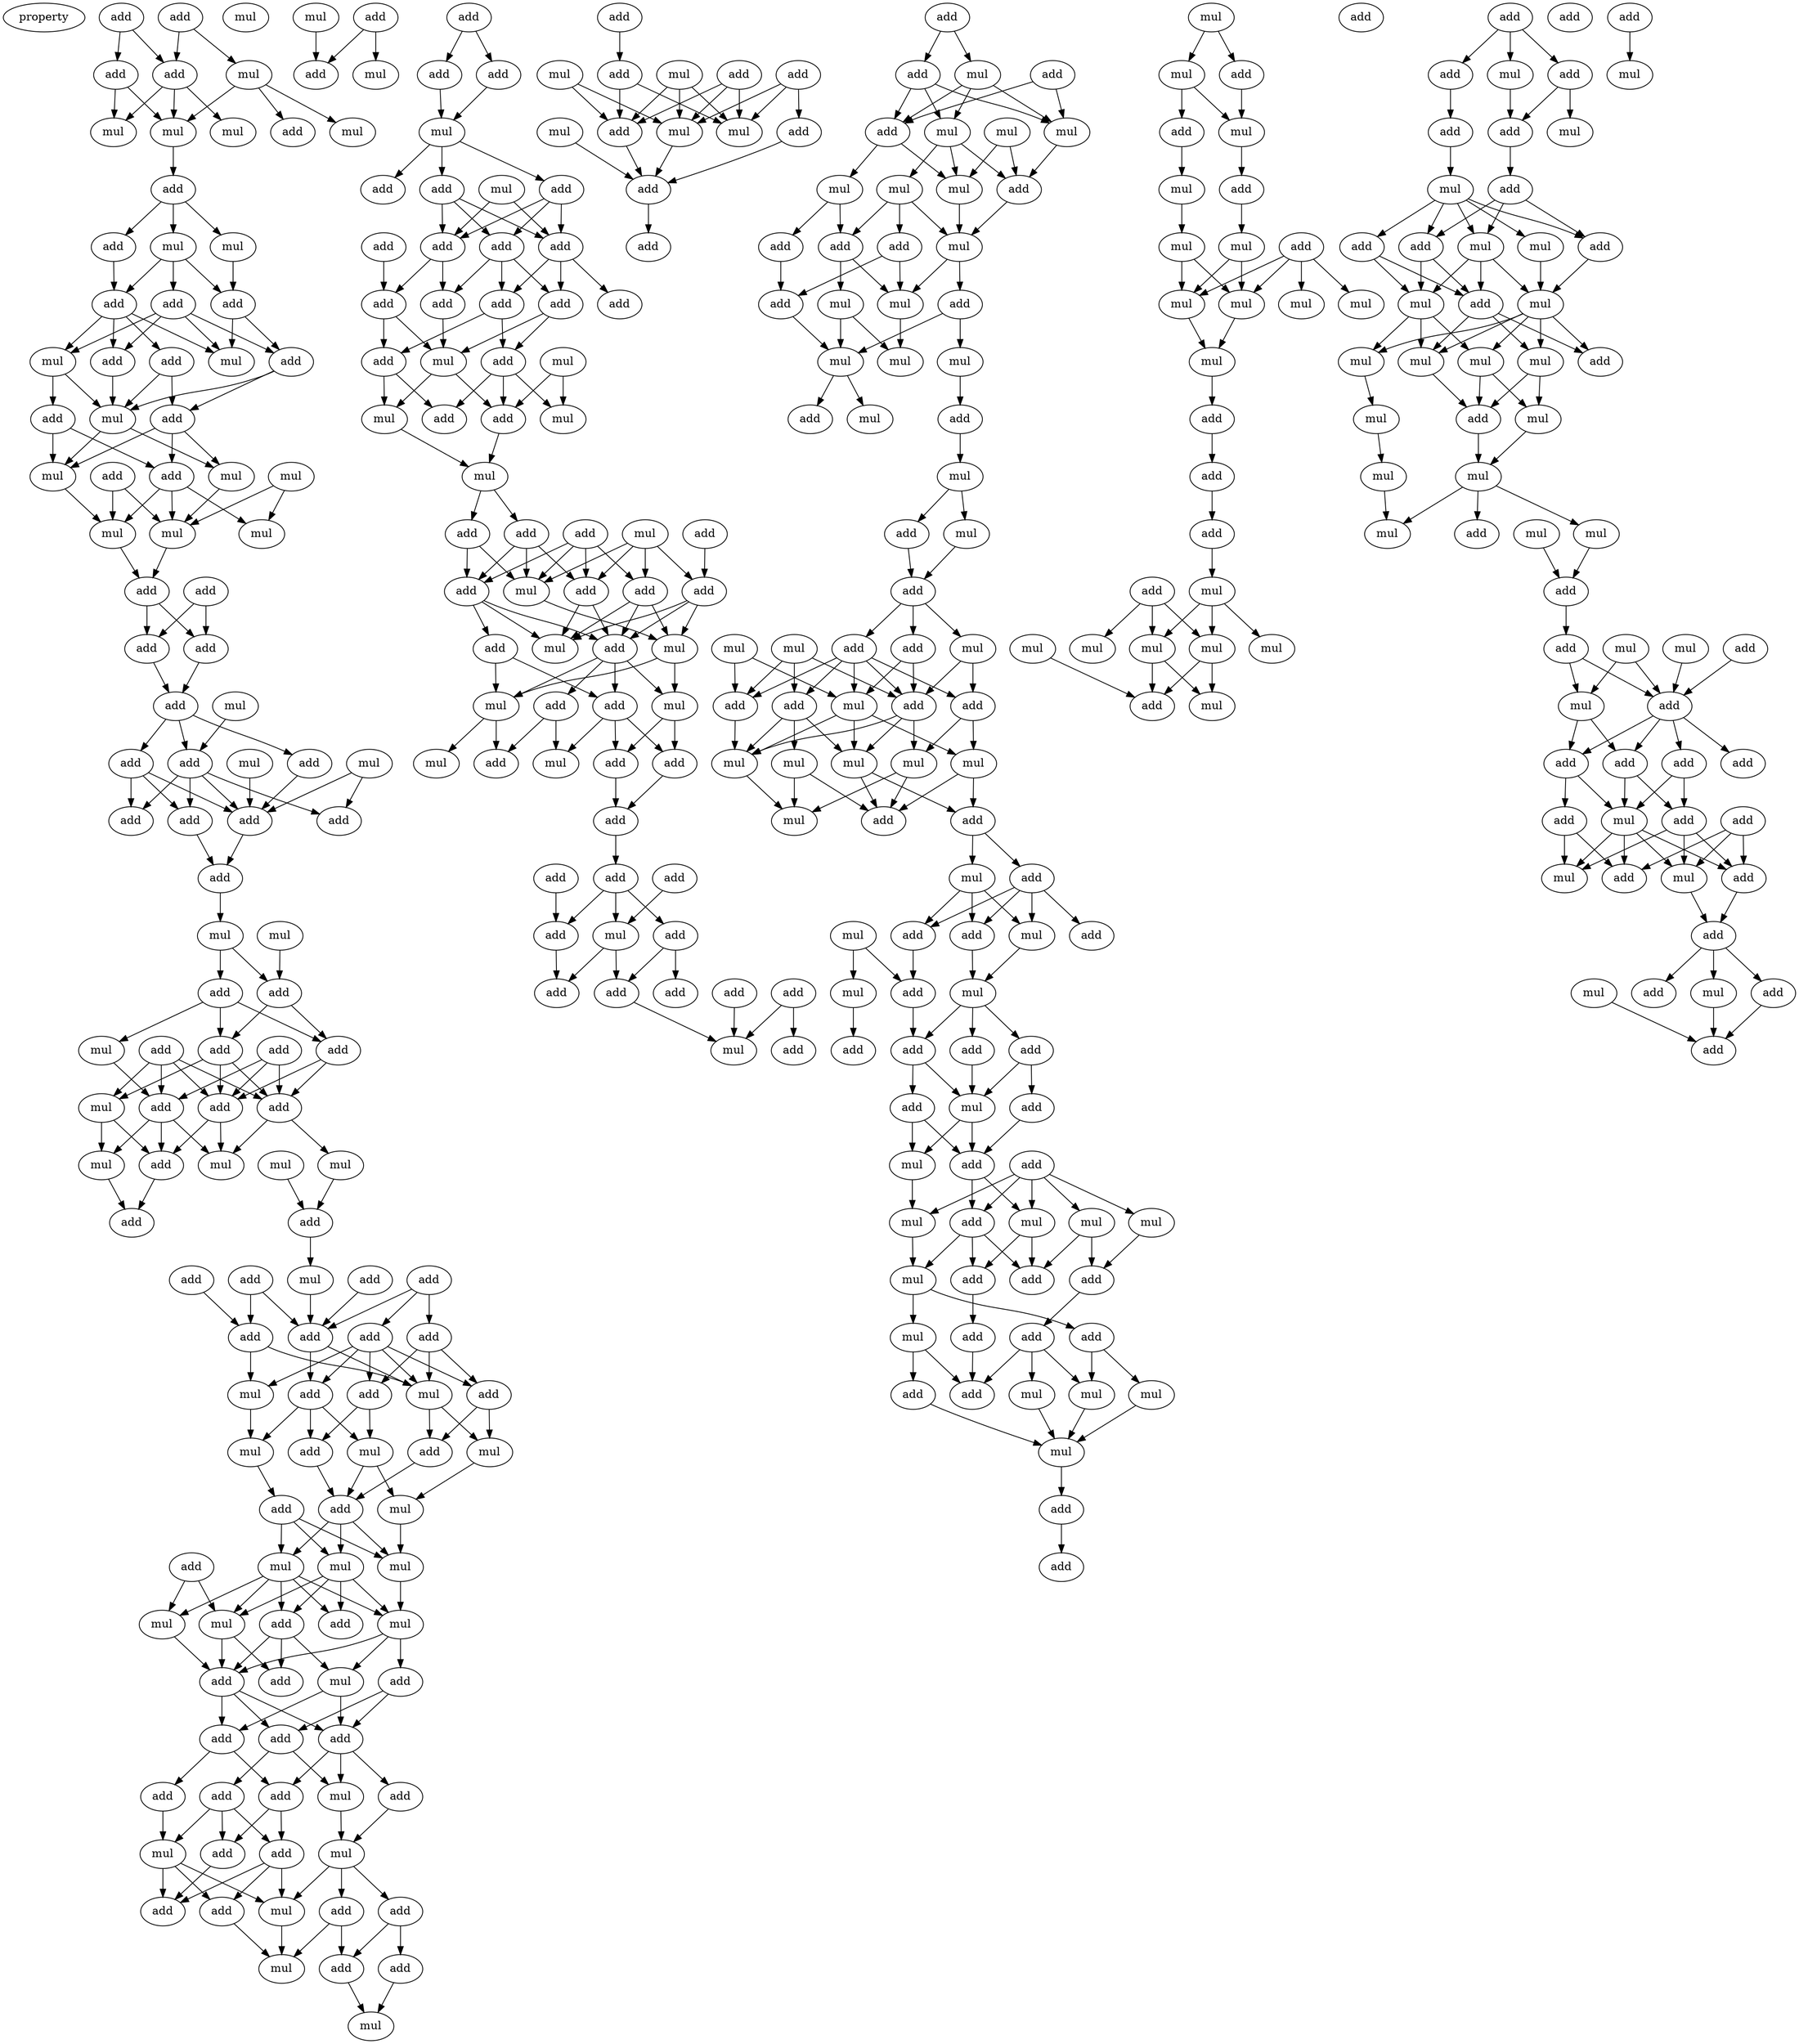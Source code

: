 digraph {
    node [fontcolor=black]
    property [mul=2,lf=2.0]
    0 [ label = add ];
    1 [ label = add ];
    2 [ label = mul ];
    3 [ label = add ];
    4 [ label = add ];
    5 [ label = mul ];
    6 [ label = mul ];
    7 [ label = mul ];
    8 [ label = mul ];
    9 [ label = mul ];
    10 [ label = add ];
    11 [ label = add ];
    12 [ label = mul ];
    13 [ label = mul ];
    14 [ label = add ];
    15 [ label = add ];
    16 [ label = add ];
    17 [ label = add ];
    18 [ label = add ];
    19 [ label = add ];
    20 [ label = add ];
    21 [ label = mul ];
    22 [ label = mul ];
    23 [ label = add ];
    24 [ label = add ];
    25 [ label = mul ];
    26 [ label = add ];
    27 [ label = mul ];
    28 [ label = add ];
    29 [ label = mul ];
    30 [ label = mul ];
    31 [ label = mul ];
    32 [ label = mul ];
    33 [ label = mul ];
    34 [ label = add ];
    35 [ label = add ];
    36 [ label = add ];
    37 [ label = add ];
    38 [ label = add ];
    39 [ label = mul ];
    40 [ label = mul ];
    41 [ label = add ];
    42 [ label = add ];
    43 [ label = add ];
    44 [ label = mul ];
    45 [ label = add ];
    46 [ label = add ];
    47 [ label = add ];
    48 [ label = add ];
    49 [ label = add ];
    50 [ label = mul ];
    51 [ label = mul ];
    52 [ label = add ];
    53 [ label = add ];
    54 [ label = add ];
    55 [ label = add ];
    56 [ label = add ];
    57 [ label = mul ];
    58 [ label = add ];
    59 [ label = mul ];
    60 [ label = add ];
    61 [ label = add ];
    62 [ label = add ];
    63 [ label = mul ];
    64 [ label = mul ];
    65 [ label = mul ];
    66 [ label = add ];
    67 [ label = mul ];
    68 [ label = add ];
    69 [ label = add ];
    70 [ label = add ];
    71 [ label = mul ];
    72 [ label = add ];
    73 [ label = add ];
    74 [ label = add ];
    75 [ label = add ];
    76 [ label = add ];
    77 [ label = add ];
    78 [ label = add ];
    79 [ label = mul ];
    80 [ label = add ];
    81 [ label = mul ];
    82 [ label = add ];
    83 [ label = add ];
    84 [ label = add ];
    85 [ label = mul ];
    86 [ label = mul ];
    87 [ label = add ];
    88 [ label = mul ];
    89 [ label = mul ];
    90 [ label = add ];
    91 [ label = add ];
    92 [ label = mul ];
    93 [ label = mul ];
    94 [ label = add ];
    95 [ label = mul ];
    96 [ label = mul ];
    97 [ label = add ];
    98 [ label = mul ];
    99 [ label = mul ];
    100 [ label = add ];
    101 [ label = mul ];
    102 [ label = add ];
    103 [ label = add ];
    104 [ label = add ];
    105 [ label = add ];
    106 [ label = add ];
    107 [ label = add ];
    108 [ label = mul ];
    109 [ label = add ];
    110 [ label = add ];
    111 [ label = add ];
    112 [ label = add ];
    113 [ label = mul ];
    114 [ label = add ];
    115 [ label = add ];
    116 [ label = mul ];
    117 [ label = add ];
    118 [ label = mul ];
    119 [ label = add ];
    120 [ label = add ];
    121 [ label = add ];
    122 [ label = add ];
    123 [ label = mul ];
    124 [ label = add ];
    125 [ label = mul ];
    126 [ label = mul ];
    127 [ label = add ];
    128 [ label = add ];
    129 [ label = add ];
    130 [ label = mul ];
    131 [ label = add ];
    132 [ label = add ];
    133 [ label = mul ];
    134 [ label = mul ];
    135 [ label = add ];
    136 [ label = add ];
    137 [ label = add ];
    138 [ label = add ];
    139 [ label = add ];
    140 [ label = add ];
    141 [ label = add ];
    142 [ label = add ];
    143 [ label = add ];
    144 [ label = add ];
    145 [ label = add ];
    146 [ label = add ];
    147 [ label = mul ];
    148 [ label = add ];
    149 [ label = add ];
    150 [ label = mul ];
    151 [ label = add ];
    152 [ label = mul ];
    153 [ label = mul ];
    154 [ label = add ];
    155 [ label = mul ];
    156 [ label = add ];
    157 [ label = mul ];
    158 [ label = add ];
    159 [ label = add ];
    160 [ label = add ];
    161 [ label = add ];
    162 [ label = add ];
    163 [ label = add ];
    164 [ label = mul ];
    165 [ label = add ];
    166 [ label = add ];
    167 [ label = add ];
    168 [ label = mul ];
    169 [ label = mul ];
    170 [ label = add ];
    171 [ label = add ];
    172 [ label = mul ];
    173 [ label = mul ];
    174 [ label = mul ];
    175 [ label = add ];
    176 [ label = mul ];
    177 [ label = add ];
    178 [ label = add ];
    179 [ label = add ];
    180 [ label = add ];
    181 [ label = add ];
    182 [ label = add ];
    183 [ label = mul ];
    184 [ label = add ];
    185 [ label = add ];
    186 [ label = add ];
    187 [ label = add ];
    188 [ label = add ];
    189 [ label = add ];
    190 [ label = add ];
    191 [ label = mul ];
    192 [ label = add ];
    193 [ label = add ];
    194 [ label = mul ];
    195 [ label = add ];
    196 [ label = add ];
    197 [ label = add ];
    198 [ label = mul ];
    199 [ label = add ];
    200 [ label = mul ];
    201 [ label = mul ];
    202 [ label = mul ];
    203 [ label = add ];
    204 [ label = add ];
    205 [ label = add ];
    206 [ label = add ];
    207 [ label = add ];
    208 [ label = mul ];
    209 [ label = add ];
    210 [ label = mul ];
    211 [ label = mul ];
    212 [ label = add ];
    213 [ label = mul ];
    214 [ label = mul ];
    215 [ label = add ];
    216 [ label = mul ];
    217 [ label = mul ];
    218 [ label = mul ];
    219 [ label = add ];
    220 [ label = add ];
    221 [ label = add ];
    222 [ label = mul ];
    223 [ label = mul ];
    224 [ label = add ];
    225 [ label = add ];
    226 [ label = mul ];
    227 [ label = mul ];
    228 [ label = mul ];
    229 [ label = add ];
    230 [ label = add ];
    231 [ label = mul ];
    232 [ label = mul ];
    233 [ label = add ];
    234 [ label = mul ];
    235 [ label = add ];
    236 [ label = add ];
    237 [ label = mul ];
    238 [ label = mul ];
    239 [ label = add ];
    240 [ label = mul ];
    241 [ label = add ];
    242 [ label = add ];
    243 [ label = add ];
    244 [ label = add ];
    245 [ label = mul ];
    246 [ label = mul ];
    247 [ label = mul ];
    248 [ label = mul ];
    249 [ label = mul ];
    250 [ label = mul ];
    251 [ label = add ];
    252 [ label = add ];
    253 [ label = mul ];
    254 [ label = add ];
    255 [ label = mul ];
    256 [ label = add ];
    257 [ label = add ];
    258 [ label = mul ];
    259 [ label = add ];
    260 [ label = mul ];
    261 [ label = mul ];
    262 [ label = mul ];
    263 [ label = add ];
    264 [ label = add ];
    265 [ label = add ];
    266 [ label = add ];
    267 [ label = add ];
    268 [ label = add ];
    269 [ label = add ];
    270 [ label = mul ];
    271 [ label = add ];
    272 [ label = mul ];
    273 [ label = add ];
    274 [ label = mul ];
    275 [ label = mul ];
    276 [ label = mul ];
    277 [ label = add ];
    278 [ label = mul ];
    279 [ label = add ];
    280 [ label = add ];
    281 [ label = add ];
    282 [ label = mul ];
    283 [ label = add ];
    284 [ label = add ];
    285 [ label = mul ];
    286 [ label = add ];
    287 [ label = add ];
    288 [ label = add ];
    289 [ label = mul ];
    290 [ label = mul ];
    291 [ label = mul ];
    292 [ label = mul ];
    293 [ label = mul ];
    294 [ label = add ];
    295 [ label = add ];
    296 [ label = add ];
    297 [ label = mul ];
    298 [ label = add ];
    299 [ label = mul ];
    300 [ label = mul ];
    301 [ label = add ];
    302 [ label = mul ];
    303 [ label = mul ];
    304 [ label = add ];
    305 [ label = mul ];
    306 [ label = add ];
    307 [ label = mul ];
    308 [ label = mul ];
    309 [ label = mul ];
    310 [ label = mul ];
    311 [ label = add ];
    312 [ label = add ];
    313 [ label = add ];
    314 [ label = add ];
    315 [ label = mul ];
    316 [ label = mul ];
    317 [ label = mul ];
    318 [ label = mul ];
    319 [ label = mul ];
    320 [ label = mul ];
    321 [ label = add ];
    322 [ label = mul ];
    323 [ label = add ];
    324 [ label = add ];
    325 [ label = mul ];
    326 [ label = add ];
    327 [ label = add ];
    328 [ label = mul ];
    329 [ label = add ];
    330 [ label = mul ];
    331 [ label = add ];
    332 [ label = mul ];
    333 [ label = mul ];
    334 [ label = add ];
    335 [ label = add ];
    336 [ label = add ];
    337 [ label = mul ];
    338 [ label = add ];
    339 [ label = mul ];
    340 [ label = add ];
    341 [ label = mul ];
    342 [ label = mul ];
    343 [ label = mul ];
    344 [ label = mul ];
    345 [ label = add ];
    346 [ label = mul ];
    347 [ label = mul ];
    348 [ label = mul ];
    349 [ label = mul ];
    350 [ label = mul ];
    351 [ label = mul ];
    352 [ label = add ];
    353 [ label = mul ];
    354 [ label = add ];
    355 [ label = mul ];
    356 [ label = mul ];
    357 [ label = add ];
    358 [ label = add ];
    359 [ label = add ];
    360 [ label = mul ];
    361 [ label = add ];
    362 [ label = add ];
    363 [ label = add ];
    364 [ label = add ];
    365 [ label = add ];
    366 [ label = add ];
    367 [ label = mul ];
    368 [ label = add ];
    369 [ label = add ];
    370 [ label = mul ];
    371 [ label = add ];
    372 [ label = mul ];
    373 [ label = add ];
    374 [ label = add ];
    375 [ label = mul ];
    376 [ label = add ];
    377 [ label = add ];
    378 [ label = add ];
    379 [ label = mul ];
    380 [ label = mul ];
    381 [ label = add ];
    0 -> 3 [ name = 0 ];
    0 -> 5 [ name = 1 ];
    1 -> 3 [ name = 2 ];
    1 -> 4 [ name = 3 ];
    3 -> 6 [ name = 4 ];
    3 -> 7 [ name = 5 ];
    3 -> 9 [ name = 6 ];
    4 -> 7 [ name = 7 ];
    4 -> 9 [ name = 8 ];
    5 -> 7 [ name = 9 ];
    5 -> 8 [ name = 10 ];
    5 -> 10 [ name = 11 ];
    7 -> 11 [ name = 12 ];
    11 -> 12 [ name = 13 ];
    11 -> 13 [ name = 14 ];
    11 -> 14 [ name = 15 ];
    12 -> 15 [ name = 16 ];
    13 -> 15 [ name = 17 ];
    13 -> 16 [ name = 18 ];
    13 -> 17 [ name = 19 ];
    14 -> 16 [ name = 20 ];
    15 -> 18 [ name = 21 ];
    15 -> 21 [ name = 22 ];
    16 -> 19 [ name = 23 ];
    16 -> 20 [ name = 24 ];
    16 -> 21 [ name = 25 ];
    16 -> 22 [ name = 26 ];
    17 -> 18 [ name = 27 ];
    17 -> 20 [ name = 28 ];
    17 -> 21 [ name = 29 ];
    17 -> 22 [ name = 30 ];
    18 -> 24 [ name = 31 ];
    18 -> 25 [ name = 32 ];
    19 -> 24 [ name = 33 ];
    19 -> 25 [ name = 34 ];
    20 -> 25 [ name = 35 ];
    22 -> 23 [ name = 36 ];
    22 -> 25 [ name = 37 ];
    23 -> 27 [ name = 38 ];
    23 -> 28 [ name = 39 ];
    24 -> 27 [ name = 40 ];
    24 -> 28 [ name = 41 ];
    24 -> 29 [ name = 42 ];
    25 -> 27 [ name = 43 ];
    25 -> 29 [ name = 44 ];
    26 -> 31 [ name = 45 ];
    26 -> 32 [ name = 46 ];
    27 -> 31 [ name = 47 ];
    28 -> 31 [ name = 48 ];
    28 -> 32 [ name = 49 ];
    28 -> 33 [ name = 50 ];
    29 -> 32 [ name = 51 ];
    30 -> 32 [ name = 52 ];
    30 -> 33 [ name = 53 ];
    31 -> 34 [ name = 54 ];
    32 -> 34 [ name = 55 ];
    34 -> 36 [ name = 56 ];
    34 -> 37 [ name = 57 ];
    35 -> 36 [ name = 58 ];
    35 -> 37 [ name = 59 ];
    36 -> 38 [ name = 60 ];
    37 -> 38 [ name = 61 ];
    38 -> 41 [ name = 62 ];
    38 -> 42 [ name = 63 ];
    38 -> 43 [ name = 64 ];
    39 -> 41 [ name = 65 ];
    40 -> 48 [ name = 66 ];
    41 -> 45 [ name = 67 ];
    41 -> 46 [ name = 68 ];
    41 -> 47 [ name = 69 ];
    41 -> 48 [ name = 70 ];
    42 -> 45 [ name = 71 ];
    42 -> 46 [ name = 72 ];
    42 -> 48 [ name = 73 ];
    43 -> 48 [ name = 74 ];
    44 -> 47 [ name = 75 ];
    44 -> 48 [ name = 76 ];
    46 -> 49 [ name = 77 ];
    48 -> 49 [ name = 78 ];
    49 -> 50 [ name = 79 ];
    50 -> 52 [ name = 80 ];
    50 -> 53 [ name = 81 ];
    51 -> 53 [ name = 82 ];
    52 -> 55 [ name = 83 ];
    52 -> 57 [ name = 84 ];
    52 -> 58 [ name = 85 ];
    53 -> 55 [ name = 86 ];
    53 -> 58 [ name = 87 ];
    54 -> 60 [ name = 88 ];
    54 -> 61 [ name = 89 ];
    54 -> 62 [ name = 90 ];
    55 -> 59 [ name = 91 ];
    55 -> 60 [ name = 92 ];
    55 -> 61 [ name = 93 ];
    56 -> 59 [ name = 94 ];
    56 -> 60 [ name = 95 ];
    56 -> 61 [ name = 96 ];
    56 -> 62 [ name = 97 ];
    57 -> 62 [ name = 98 ];
    58 -> 60 [ name = 99 ];
    58 -> 61 [ name = 100 ];
    59 -> 65 [ name = 101 ];
    59 -> 66 [ name = 102 ];
    60 -> 63 [ name = 103 ];
    60 -> 67 [ name = 104 ];
    61 -> 66 [ name = 105 ];
    61 -> 67 [ name = 106 ];
    62 -> 65 [ name = 107 ];
    62 -> 66 [ name = 108 ];
    62 -> 67 [ name = 109 ];
    63 -> 69 [ name = 110 ];
    64 -> 69 [ name = 111 ];
    65 -> 68 [ name = 112 ];
    66 -> 68 [ name = 113 ];
    69 -> 71 [ name = 114 ];
    70 -> 75 [ name = 115 ];
    70 -> 76 [ name = 116 ];
    71 -> 76 [ name = 117 ];
    72 -> 76 [ name = 118 ];
    73 -> 75 [ name = 119 ];
    74 -> 76 [ name = 120 ];
    74 -> 77 [ name = 121 ];
    74 -> 78 [ name = 122 ];
    75 -> 79 [ name = 123 ];
    75 -> 81 [ name = 124 ];
    76 -> 79 [ name = 125 ];
    76 -> 80 [ name = 126 ];
    77 -> 79 [ name = 127 ];
    77 -> 82 [ name = 128 ];
    77 -> 83 [ name = 129 ];
    78 -> 79 [ name = 130 ];
    78 -> 80 [ name = 131 ];
    78 -> 81 [ name = 132 ];
    78 -> 82 [ name = 133 ];
    78 -> 83 [ name = 134 ];
    79 -> 84 [ name = 135 ];
    79 -> 86 [ name = 136 ];
    80 -> 85 [ name = 137 ];
    80 -> 87 [ name = 138 ];
    80 -> 88 [ name = 139 ];
    81 -> 85 [ name = 140 ];
    82 -> 84 [ name = 141 ];
    82 -> 86 [ name = 142 ];
    83 -> 87 [ name = 143 ];
    83 -> 88 [ name = 144 ];
    84 -> 90 [ name = 145 ];
    85 -> 91 [ name = 146 ];
    86 -> 89 [ name = 147 ];
    87 -> 90 [ name = 148 ];
    88 -> 89 [ name = 149 ];
    88 -> 90 [ name = 150 ];
    89 -> 95 [ name = 151 ];
    90 -> 92 [ name = 152 ];
    90 -> 93 [ name = 153 ];
    90 -> 95 [ name = 154 ];
    91 -> 92 [ name = 155 ];
    91 -> 93 [ name = 156 ];
    91 -> 95 [ name = 157 ];
    92 -> 96 [ name = 158 ];
    92 -> 97 [ name = 159 ];
    92 -> 98 [ name = 160 ];
    92 -> 99 [ name = 161 ];
    92 -> 100 [ name = 162 ];
    93 -> 97 [ name = 163 ];
    93 -> 98 [ name = 164 ];
    93 -> 99 [ name = 165 ];
    93 -> 100 [ name = 166 ];
    94 -> 96 [ name = 167 ];
    94 -> 98 [ name = 168 ];
    95 -> 99 [ name = 169 ];
    96 -> 104 [ name = 170 ];
    98 -> 103 [ name = 171 ];
    98 -> 104 [ name = 172 ];
    99 -> 101 [ name = 173 ];
    99 -> 102 [ name = 174 ];
    99 -> 104 [ name = 175 ];
    100 -> 101 [ name = 176 ];
    100 -> 103 [ name = 177 ];
    100 -> 104 [ name = 178 ];
    101 -> 106 [ name = 179 ];
    101 -> 107 [ name = 180 ];
    102 -> 105 [ name = 181 ];
    102 -> 107 [ name = 182 ];
    104 -> 105 [ name = 183 ];
    104 -> 106 [ name = 184 ];
    104 -> 107 [ name = 185 ];
    105 -> 108 [ name = 186 ];
    105 -> 109 [ name = 187 ];
    106 -> 110 [ name = 188 ];
    106 -> 111 [ name = 189 ];
    107 -> 108 [ name = 190 ];
    107 -> 110 [ name = 191 ];
    107 -> 112 [ name = 192 ];
    108 -> 116 [ name = 193 ];
    109 -> 113 [ name = 194 ];
    109 -> 114 [ name = 195 ];
    109 -> 115 [ name = 196 ];
    110 -> 114 [ name = 197 ];
    110 -> 115 [ name = 198 ];
    111 -> 113 [ name = 199 ];
    112 -> 116 [ name = 200 ];
    113 -> 117 [ name = 201 ];
    113 -> 118 [ name = 202 ];
    113 -> 120 [ name = 203 ];
    114 -> 120 [ name = 204 ];
    115 -> 117 [ name = 205 ];
    115 -> 118 [ name = 206 ];
    115 -> 120 [ name = 207 ];
    116 -> 118 [ name = 208 ];
    116 -> 119 [ name = 209 ];
    116 -> 121 [ name = 210 ];
    117 -> 123 [ name = 211 ];
    118 -> 123 [ name = 212 ];
    119 -> 122 [ name = 213 ];
    119 -> 123 [ name = 214 ];
    121 -> 122 [ name = 215 ];
    121 -> 124 [ name = 216 ];
    122 -> 125 [ name = 217 ];
    124 -> 125 [ name = 218 ];
    126 -> 128 [ name = 219 ];
    127 -> 128 [ name = 220 ];
    127 -> 130 [ name = 221 ];
    129 -> 131 [ name = 222 ];
    129 -> 132 [ name = 223 ];
    131 -> 133 [ name = 224 ];
    132 -> 133 [ name = 225 ];
    133 -> 135 [ name = 226 ];
    133 -> 136 [ name = 227 ];
    133 -> 137 [ name = 228 ];
    134 -> 138 [ name = 229 ];
    134 -> 141 [ name = 230 ];
    136 -> 138 [ name = 231 ];
    136 -> 140 [ name = 232 ];
    136 -> 141 [ name = 233 ];
    137 -> 138 [ name = 234 ];
    137 -> 140 [ name = 235 ];
    137 -> 141 [ name = 236 ];
    138 -> 143 [ name = 237 ];
    138 -> 145 [ name = 238 ];
    138 -> 146 [ name = 239 ];
    139 -> 144 [ name = 240 ];
    140 -> 142 [ name = 241 ];
    140 -> 145 [ name = 242 ];
    140 -> 146 [ name = 243 ];
    141 -> 142 [ name = 244 ];
    141 -> 144 [ name = 245 ];
    142 -> 150 [ name = 246 ];
    144 -> 149 [ name = 247 ];
    144 -> 150 [ name = 248 ];
    145 -> 148 [ name = 249 ];
    145 -> 149 [ name = 250 ];
    146 -> 148 [ name = 251 ];
    146 -> 150 [ name = 252 ];
    147 -> 152 [ name = 253 ];
    147 -> 154 [ name = 254 ];
    148 -> 151 [ name = 255 ];
    148 -> 152 [ name = 256 ];
    148 -> 154 [ name = 257 ];
    149 -> 151 [ name = 258 ];
    149 -> 153 [ name = 259 ];
    150 -> 153 [ name = 260 ];
    150 -> 154 [ name = 261 ];
    153 -> 155 [ name = 262 ];
    154 -> 155 [ name = 263 ];
    155 -> 156 [ name = 264 ];
    155 -> 160 [ name = 265 ];
    156 -> 161 [ name = 266 ];
    156 -> 163 [ name = 267 ];
    156 -> 164 [ name = 268 ];
    157 -> 161 [ name = 269 ];
    157 -> 162 [ name = 270 ];
    157 -> 164 [ name = 271 ];
    157 -> 165 [ name = 272 ];
    158 -> 161 [ name = 273 ];
    158 -> 163 [ name = 274 ];
    158 -> 164 [ name = 275 ];
    158 -> 165 [ name = 276 ];
    159 -> 162 [ name = 277 ];
    160 -> 163 [ name = 278 ];
    160 -> 164 [ name = 279 ];
    161 -> 167 [ name = 280 ];
    161 -> 168 [ name = 281 ];
    162 -> 167 [ name = 282 ];
    162 -> 168 [ name = 283 ];
    162 -> 169 [ name = 284 ];
    163 -> 166 [ name = 285 ];
    163 -> 167 [ name = 286 ];
    163 -> 168 [ name = 287 ];
    164 -> 169 [ name = 288 ];
    165 -> 167 [ name = 289 ];
    165 -> 168 [ name = 290 ];
    165 -> 169 [ name = 291 ];
    166 -> 171 [ name = 292 ];
    166 -> 173 [ name = 293 ];
    167 -> 170 [ name = 294 ];
    167 -> 171 [ name = 295 ];
    167 -> 172 [ name = 296 ];
    167 -> 173 [ name = 297 ];
    169 -> 172 [ name = 298 ];
    169 -> 173 [ name = 299 ];
    170 -> 176 [ name = 300 ];
    170 -> 178 [ name = 301 ];
    171 -> 175 [ name = 302 ];
    171 -> 176 [ name = 303 ];
    171 -> 177 [ name = 304 ];
    172 -> 175 [ name = 305 ];
    172 -> 177 [ name = 306 ];
    173 -> 174 [ name = 307 ];
    173 -> 178 [ name = 308 ];
    175 -> 179 [ name = 309 ];
    177 -> 179 [ name = 310 ];
    179 -> 180 [ name = 311 ];
    180 -> 183 [ name = 312 ];
    180 -> 184 [ name = 313 ];
    180 -> 185 [ name = 314 ];
    181 -> 183 [ name = 315 ];
    182 -> 185 [ name = 316 ];
    183 -> 189 [ name = 317 ];
    183 -> 190 [ name = 318 ];
    184 -> 186 [ name = 319 ];
    184 -> 190 [ name = 320 ];
    185 -> 189 [ name = 321 ];
    187 -> 191 [ name = 322 ];
    187 -> 193 [ name = 323 ];
    188 -> 191 [ name = 324 ];
    190 -> 191 [ name = 325 ];
    192 -> 196 [ name = 326 ];
    194 -> 200 [ name = 327 ];
    194 -> 202 [ name = 328 ];
    194 -> 203 [ name = 329 ];
    195 -> 199 [ name = 330 ];
    195 -> 200 [ name = 331 ];
    195 -> 202 [ name = 332 ];
    196 -> 202 [ name = 333 ];
    196 -> 203 [ name = 334 ];
    197 -> 200 [ name = 335 ];
    197 -> 202 [ name = 336 ];
    197 -> 203 [ name = 337 ];
    198 -> 200 [ name = 338 ];
    198 -> 203 [ name = 339 ];
    199 -> 204 [ name = 340 ];
    200 -> 204 [ name = 341 ];
    201 -> 204 [ name = 342 ];
    203 -> 204 [ name = 343 ];
    204 -> 206 [ name = 344 ];
    205 -> 207 [ name = 345 ];
    205 -> 208 [ name = 346 ];
    207 -> 210 [ name = 347 ];
    207 -> 212 [ name = 348 ];
    207 -> 213 [ name = 349 ];
    208 -> 210 [ name = 350 ];
    208 -> 212 [ name = 351 ];
    208 -> 213 [ name = 352 ];
    209 -> 212 [ name = 353 ];
    209 -> 213 [ name = 354 ];
    210 -> 214 [ name = 355 ];
    210 -> 215 [ name = 356 ];
    210 -> 217 [ name = 357 ];
    211 -> 214 [ name = 358 ];
    211 -> 215 [ name = 359 ];
    212 -> 214 [ name = 360 ];
    212 -> 216 [ name = 361 ];
    213 -> 215 [ name = 362 ];
    214 -> 218 [ name = 363 ];
    215 -> 218 [ name = 364 ];
    216 -> 219 [ name = 365 ];
    216 -> 220 [ name = 366 ];
    217 -> 218 [ name = 367 ];
    217 -> 220 [ name = 368 ];
    217 -> 221 [ name = 369 ];
    218 -> 223 [ name = 370 ];
    218 -> 224 [ name = 371 ];
    219 -> 225 [ name = 372 ];
    220 -> 222 [ name = 373 ];
    220 -> 223 [ name = 374 ];
    221 -> 223 [ name = 375 ];
    221 -> 225 [ name = 376 ];
    222 -> 226 [ name = 377 ];
    222 -> 227 [ name = 378 ];
    223 -> 226 [ name = 379 ];
    224 -> 227 [ name = 380 ];
    224 -> 228 [ name = 381 ];
    225 -> 227 [ name = 382 ];
    227 -> 230 [ name = 383 ];
    227 -> 231 [ name = 384 ];
    228 -> 229 [ name = 385 ];
    229 -> 232 [ name = 386 ];
    232 -> 233 [ name = 387 ];
    232 -> 234 [ name = 388 ];
    233 -> 235 [ name = 389 ];
    234 -> 235 [ name = 390 ];
    235 -> 236 [ name = 391 ];
    235 -> 237 [ name = 392 ];
    235 -> 239 [ name = 393 ];
    236 -> 241 [ name = 394 ];
    236 -> 242 [ name = 395 ];
    236 -> 243 [ name = 396 ];
    236 -> 244 [ name = 397 ];
    236 -> 245 [ name = 398 ];
    237 -> 241 [ name = 399 ];
    237 -> 242 [ name = 400 ];
    238 -> 242 [ name = 401 ];
    238 -> 243 [ name = 402 ];
    238 -> 244 [ name = 403 ];
    239 -> 242 [ name = 404 ];
    239 -> 245 [ name = 405 ];
    240 -> 243 [ name = 406 ];
    240 -> 245 [ name = 407 ];
    241 -> 249 [ name = 408 ];
    241 -> 250 [ name = 409 ];
    242 -> 247 [ name = 410 ];
    242 -> 248 [ name = 411 ];
    242 -> 249 [ name = 412 ];
    243 -> 247 [ name = 413 ];
    244 -> 246 [ name = 414 ];
    244 -> 247 [ name = 415 ];
    244 -> 248 [ name = 416 ];
    245 -> 247 [ name = 417 ];
    245 -> 248 [ name = 418 ];
    245 -> 250 [ name = 419 ];
    246 -> 252 [ name = 420 ];
    246 -> 253 [ name = 421 ];
    247 -> 253 [ name = 422 ];
    248 -> 251 [ name = 423 ];
    248 -> 252 [ name = 424 ];
    249 -> 252 [ name = 425 ];
    249 -> 253 [ name = 426 ];
    250 -> 251 [ name = 427 ];
    250 -> 252 [ name = 428 ];
    251 -> 254 [ name = 429 ];
    251 -> 255 [ name = 430 ];
    254 -> 256 [ name = 431 ];
    254 -> 257 [ name = 432 ];
    254 -> 259 [ name = 433 ];
    254 -> 260 [ name = 434 ];
    255 -> 256 [ name = 435 ];
    255 -> 259 [ name = 436 ];
    255 -> 260 [ name = 437 ];
    256 -> 261 [ name = 438 ];
    258 -> 262 [ name = 439 ];
    258 -> 263 [ name = 440 ];
    259 -> 263 [ name = 441 ];
    260 -> 261 [ name = 442 ];
    261 -> 264 [ name = 443 ];
    261 -> 266 [ name = 444 ];
    261 -> 267 [ name = 445 ];
    262 -> 265 [ name = 446 ];
    263 -> 266 [ name = 447 ];
    264 -> 269 [ name = 448 ];
    264 -> 270 [ name = 449 ];
    266 -> 268 [ name = 450 ];
    266 -> 270 [ name = 451 ];
    267 -> 270 [ name = 452 ];
    268 -> 271 [ name = 453 ];
    268 -> 272 [ name = 454 ];
    269 -> 271 [ name = 455 ];
    270 -> 271 [ name = 456 ];
    270 -> 272 [ name = 457 ];
    271 -> 277 [ name = 458 ];
    271 -> 278 [ name = 459 ];
    272 -> 275 [ name = 460 ];
    273 -> 274 [ name = 461 ];
    273 -> 275 [ name = 462 ];
    273 -> 276 [ name = 463 ];
    273 -> 277 [ name = 464 ];
    273 -> 278 [ name = 465 ];
    274 -> 280 [ name = 466 ];
    275 -> 282 [ name = 467 ];
    276 -> 280 [ name = 468 ];
    276 -> 281 [ name = 469 ];
    277 -> 279 [ name = 470 ];
    277 -> 281 [ name = 471 ];
    277 -> 282 [ name = 472 ];
    278 -> 279 [ name = 473 ];
    278 -> 281 [ name = 474 ];
    279 -> 286 [ name = 475 ];
    280 -> 284 [ name = 476 ];
    282 -> 283 [ name = 477 ];
    282 -> 285 [ name = 478 ];
    283 -> 289 [ name = 479 ];
    283 -> 290 [ name = 480 ];
    284 -> 288 [ name = 481 ];
    284 -> 289 [ name = 482 ];
    284 -> 291 [ name = 483 ];
    285 -> 287 [ name = 484 ];
    285 -> 288 [ name = 485 ];
    286 -> 288 [ name = 486 ];
    287 -> 292 [ name = 487 ];
    289 -> 292 [ name = 488 ];
    290 -> 292 [ name = 489 ];
    291 -> 292 [ name = 490 ];
    292 -> 294 [ name = 491 ];
    293 -> 296 [ name = 492 ];
    293 -> 297 [ name = 493 ];
    294 -> 295 [ name = 494 ];
    296 -> 299 [ name = 495 ];
    297 -> 298 [ name = 496 ];
    297 -> 299 [ name = 497 ];
    298 -> 300 [ name = 498 ];
    299 -> 301 [ name = 499 ];
    300 -> 303 [ name = 500 ];
    301 -> 302 [ name = 501 ];
    302 -> 307 [ name = 502 ];
    302 -> 309 [ name = 503 ];
    303 -> 307 [ name = 504 ];
    303 -> 309 [ name = 505 ];
    304 -> 305 [ name = 506 ];
    304 -> 307 [ name = 507 ];
    304 -> 308 [ name = 508 ];
    304 -> 309 [ name = 509 ];
    307 -> 310 [ name = 510 ];
    309 -> 310 [ name = 511 ];
    310 -> 311 [ name = 512 ];
    311 -> 312 [ name = 513 ];
    312 -> 313 [ name = 514 ];
    313 -> 315 [ name = 515 ];
    314 -> 316 [ name = 516 ];
    314 -> 319 [ name = 517 ];
    314 -> 320 [ name = 518 ];
    315 -> 316 [ name = 519 ];
    315 -> 317 [ name = 520 ];
    315 -> 320 [ name = 521 ];
    316 -> 321 [ name = 522 ];
    316 -> 322 [ name = 523 ];
    318 -> 321 [ name = 524 ];
    320 -> 321 [ name = 525 ];
    320 -> 322 [ name = 526 ];
    323 -> 324 [ name = 527 ];
    323 -> 325 [ name = 528 ];
    323 -> 326 [ name = 529 ];
    324 -> 329 [ name = 530 ];
    325 -> 327 [ name = 531 ];
    326 -> 327 [ name = 532 ];
    326 -> 328 [ name = 533 ];
    327 -> 331 [ name = 534 ];
    329 -> 330 [ name = 535 ];
    330 -> 332 [ name = 536 ];
    330 -> 333 [ name = 537 ];
    330 -> 334 [ name = 538 ];
    330 -> 335 [ name = 539 ];
    330 -> 336 [ name = 540 ];
    331 -> 332 [ name = 541 ];
    331 -> 334 [ name = 542 ];
    331 -> 335 [ name = 543 ];
    332 -> 337 [ name = 544 ];
    332 -> 338 [ name = 545 ];
    332 -> 339 [ name = 546 ];
    333 -> 339 [ name = 547 ];
    334 -> 337 [ name = 548 ];
    334 -> 338 [ name = 549 ];
    335 -> 339 [ name = 550 ];
    336 -> 337 [ name = 551 ];
    336 -> 338 [ name = 552 ];
    337 -> 341 [ name = 553 ];
    337 -> 342 [ name = 554 ];
    337 -> 344 [ name = 555 ];
    338 -> 340 [ name = 556 ];
    338 -> 343 [ name = 557 ];
    338 -> 344 [ name = 558 ];
    339 -> 340 [ name = 559 ];
    339 -> 341 [ name = 560 ];
    339 -> 342 [ name = 561 ];
    339 -> 343 [ name = 562 ];
    339 -> 344 [ name = 563 ];
    341 -> 346 [ name = 564 ];
    342 -> 345 [ name = 565 ];
    342 -> 347 [ name = 566 ];
    343 -> 345 [ name = 567 ];
    343 -> 347 [ name = 568 ];
    344 -> 345 [ name = 569 ];
    345 -> 348 [ name = 570 ];
    346 -> 349 [ name = 571 ];
    347 -> 348 [ name = 572 ];
    348 -> 350 [ name = 573 ];
    348 -> 351 [ name = 574 ];
    348 -> 352 [ name = 575 ];
    349 -> 350 [ name = 576 ];
    351 -> 354 [ name = 577 ];
    353 -> 354 [ name = 578 ];
    354 -> 359 [ name = 579 ];
    355 -> 360 [ name = 580 ];
    355 -> 361 [ name = 581 ];
    356 -> 361 [ name = 582 ];
    357 -> 361 [ name = 583 ];
    359 -> 360 [ name = 584 ];
    359 -> 361 [ name = 585 ];
    360 -> 362 [ name = 586 ];
    360 -> 363 [ name = 587 ];
    361 -> 362 [ name = 588 ];
    361 -> 363 [ name = 589 ];
    361 -> 364 [ name = 590 ];
    361 -> 365 [ name = 591 ];
    362 -> 367 [ name = 592 ];
    362 -> 369 [ name = 593 ];
    363 -> 367 [ name = 594 ];
    363 -> 368 [ name = 595 ];
    364 -> 367 [ name = 596 ];
    364 -> 368 [ name = 597 ];
    366 -> 371 [ name = 598 ];
    366 -> 372 [ name = 599 ];
    366 -> 373 [ name = 600 ];
    367 -> 370 [ name = 601 ];
    367 -> 371 [ name = 602 ];
    367 -> 372 [ name = 603 ];
    367 -> 373 [ name = 604 ];
    368 -> 370 [ name = 605 ];
    368 -> 371 [ name = 606 ];
    368 -> 372 [ name = 607 ];
    369 -> 370 [ name = 608 ];
    369 -> 373 [ name = 609 ];
    371 -> 374 [ name = 610 ];
    372 -> 374 [ name = 611 ];
    374 -> 375 [ name = 612 ];
    374 -> 377 [ name = 613 ];
    374 -> 378 [ name = 614 ];
    375 -> 381 [ name = 615 ];
    376 -> 380 [ name = 616 ];
    378 -> 381 [ name = 617 ];
    379 -> 381 [ name = 618 ];
}
